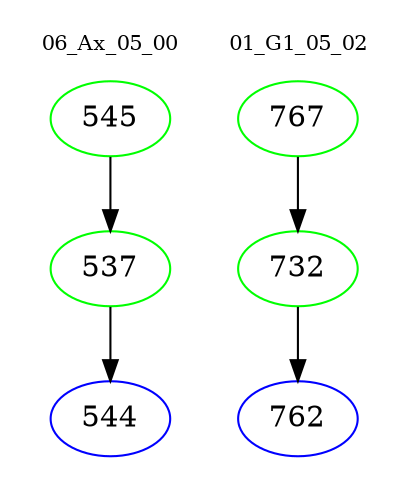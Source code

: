 digraph{
subgraph cluster_0 {
color = white
label = "06_Ax_05_00";
fontsize=10;
T0_545 [label="545", color="green"]
T0_545 -> T0_537 [color="black"]
T0_537 [label="537", color="green"]
T0_537 -> T0_544 [color="black"]
T0_544 [label="544", color="blue"]
}
subgraph cluster_1 {
color = white
label = "01_G1_05_02";
fontsize=10;
T1_767 [label="767", color="green"]
T1_767 -> T1_732 [color="black"]
T1_732 [label="732", color="green"]
T1_732 -> T1_762 [color="black"]
T1_762 [label="762", color="blue"]
}
}
